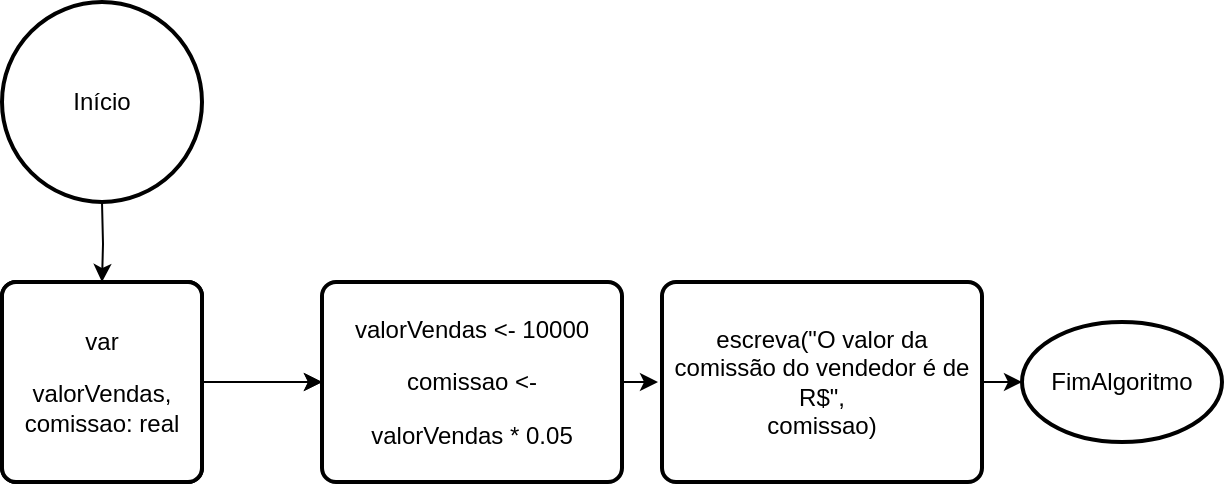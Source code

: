 <mxfile version="21.0.2" type="github">
  <diagram name="Page-1" id="m2XGDUSomDdzbtShBJLl">
    <mxGraphModel dx="1290" dy="573" grid="1" gridSize="10" guides="1" tooltips="1" connect="1" arrows="1" fold="1" page="1" pageScale="1" pageWidth="850" pageHeight="1100" math="0" shadow="0">
      <root>
        <mxCell id="0" />
        <mxCell id="1" parent="0" />
        <mxCell id="UMgvOh8JTrAqwPLQb6XS-1" style="edgeStyle=orthogonalEdgeStyle;rounded=0;orthogonalLoop=1;jettySize=auto;html=1;exitX=0.5;exitY=1;exitDx=0;exitDy=0;exitPerimeter=0;entryX=0.5;entryY=0;entryDx=0;entryDy=0;" edge="1" parent="1" target="UMgvOh8JTrAqwPLQb6XS-4">
          <mxGeometry relative="1" as="geometry">
            <mxPoint x="210" y="150" as="sourcePoint" />
          </mxGeometry>
        </mxCell>
        <mxCell id="UMgvOh8JTrAqwPLQb6XS-2" style="edgeStyle=orthogonalEdgeStyle;rounded=0;orthogonalLoop=1;jettySize=auto;html=1;exitX=1;exitY=0.5;exitDx=0;exitDy=0;" edge="1" parent="1" source="UMgvOh8JTrAqwPLQb6XS-4" target="UMgvOh8JTrAqwPLQb6XS-6">
          <mxGeometry relative="1" as="geometry" />
        </mxCell>
        <mxCell id="UMgvOh8JTrAqwPLQb6XS-3" value="" style="edgeStyle=orthogonalEdgeStyle;rounded=0;orthogonalLoop=1;jettySize=auto;html=1;" edge="1" parent="1" source="UMgvOh8JTrAqwPLQb6XS-4" target="UMgvOh8JTrAqwPLQb6XS-6">
          <mxGeometry relative="1" as="geometry" />
        </mxCell>
        <mxCell id="UMgvOh8JTrAqwPLQb6XS-4" value="&lt;p class=&quot;MsoNormal&quot;&gt;var&lt;/p&gt;&lt;br/&gt;&lt;br/&gt;&lt;p class=&quot;MsoNormal&quot;&gt;calcular:real&lt;/p&gt;" style="rounded=1;whiteSpace=wrap;html=1;absoluteArcSize=1;arcSize=14;strokeWidth=2;" vertex="1" parent="1">
          <mxGeometry x="160" y="190" width="100" height="100" as="geometry" />
        </mxCell>
        <mxCell id="UMgvOh8JTrAqwPLQb6XS-5" style="edgeStyle=orthogonalEdgeStyle;rounded=0;orthogonalLoop=1;jettySize=auto;html=1;" edge="1" parent="1">
          <mxGeometry relative="1" as="geometry">
            <mxPoint x="488" y="240" as="targetPoint" />
            <mxPoint x="470" y="240" as="sourcePoint" />
          </mxGeometry>
        </mxCell>
        <mxCell id="UMgvOh8JTrAqwPLQb6XS-6" value="&lt;p class=&quot;MsoNormal&quot;&gt;valorVendas &amp;lt;- 10000&lt;/p&gt;&lt;p class=&quot;MsoNormal&quot;&gt;&lt;span style=&quot;background-color: initial;&quot;&gt;comissao &amp;lt;-&lt;/span&gt;&lt;br&gt;&lt;/p&gt;&lt;p class=&quot;MsoNormal&quot;&gt;valorVendas * 0.05&lt;/p&gt;" style="rounded=1;whiteSpace=wrap;html=1;absoluteArcSize=1;arcSize=14;strokeWidth=2;" vertex="1" parent="1">
          <mxGeometry x="320" y="190" width="150" height="100" as="geometry" />
        </mxCell>
        <mxCell id="UMgvOh8JTrAqwPLQb6XS-7" value="FimAlgoritmo" style="strokeWidth=2;html=1;shape=mxgraph.flowchart.start_1;whiteSpace=wrap;" vertex="1" parent="1">
          <mxGeometry x="670" y="210" width="100" height="60" as="geometry" />
        </mxCell>
        <mxCell id="UMgvOh8JTrAqwPLQb6XS-8" value="Início" style="strokeWidth=2;html=1;shape=mxgraph.flowchart.start_2;whiteSpace=wrap;" vertex="1" parent="1">
          <mxGeometry x="160" y="50" width="100" height="100" as="geometry" />
        </mxCell>
        <mxCell id="UMgvOh8JTrAqwPLQb6XS-9" value="&lt;p class=&quot;MsoNormal&quot;&gt;var&lt;/p&gt;&lt;p class=&quot;MsoNormal&quot;&gt;&lt;span style=&quot;background-color: initial;&quot;&gt;valorVendas, comissao: real&lt;/span&gt;&lt;/p&gt;" style="rounded=1;whiteSpace=wrap;html=1;absoluteArcSize=1;arcSize=14;strokeWidth=2;" vertex="1" parent="1">
          <mxGeometry x="160" y="190" width="100" height="100" as="geometry" />
        </mxCell>
        <mxCell id="UMgvOh8JTrAqwPLQb6XS-10" style="edgeStyle=orthogonalEdgeStyle;rounded=0;orthogonalLoop=1;jettySize=auto;html=1;exitX=1;exitY=0.5;exitDx=0;exitDy=0;entryX=0;entryY=0.5;entryDx=0;entryDy=0;entryPerimeter=0;" edge="1" parent="1" source="UMgvOh8JTrAqwPLQb6XS-11" target="UMgvOh8JTrAqwPLQb6XS-7">
          <mxGeometry relative="1" as="geometry" />
        </mxCell>
        <mxCell id="UMgvOh8JTrAqwPLQb6XS-11" value="&lt;p class=&quot;MsoNormal&quot;&gt;escreva(&quot;O valor da comissão do vendedor é de R$&quot;,&lt;br/&gt;comissao)&lt;/p&gt;" style="rounded=1;whiteSpace=wrap;html=1;absoluteArcSize=1;arcSize=14;strokeWidth=2;" vertex="1" parent="1">
          <mxGeometry x="490" y="190" width="160" height="100" as="geometry" />
        </mxCell>
      </root>
    </mxGraphModel>
  </diagram>
</mxfile>
